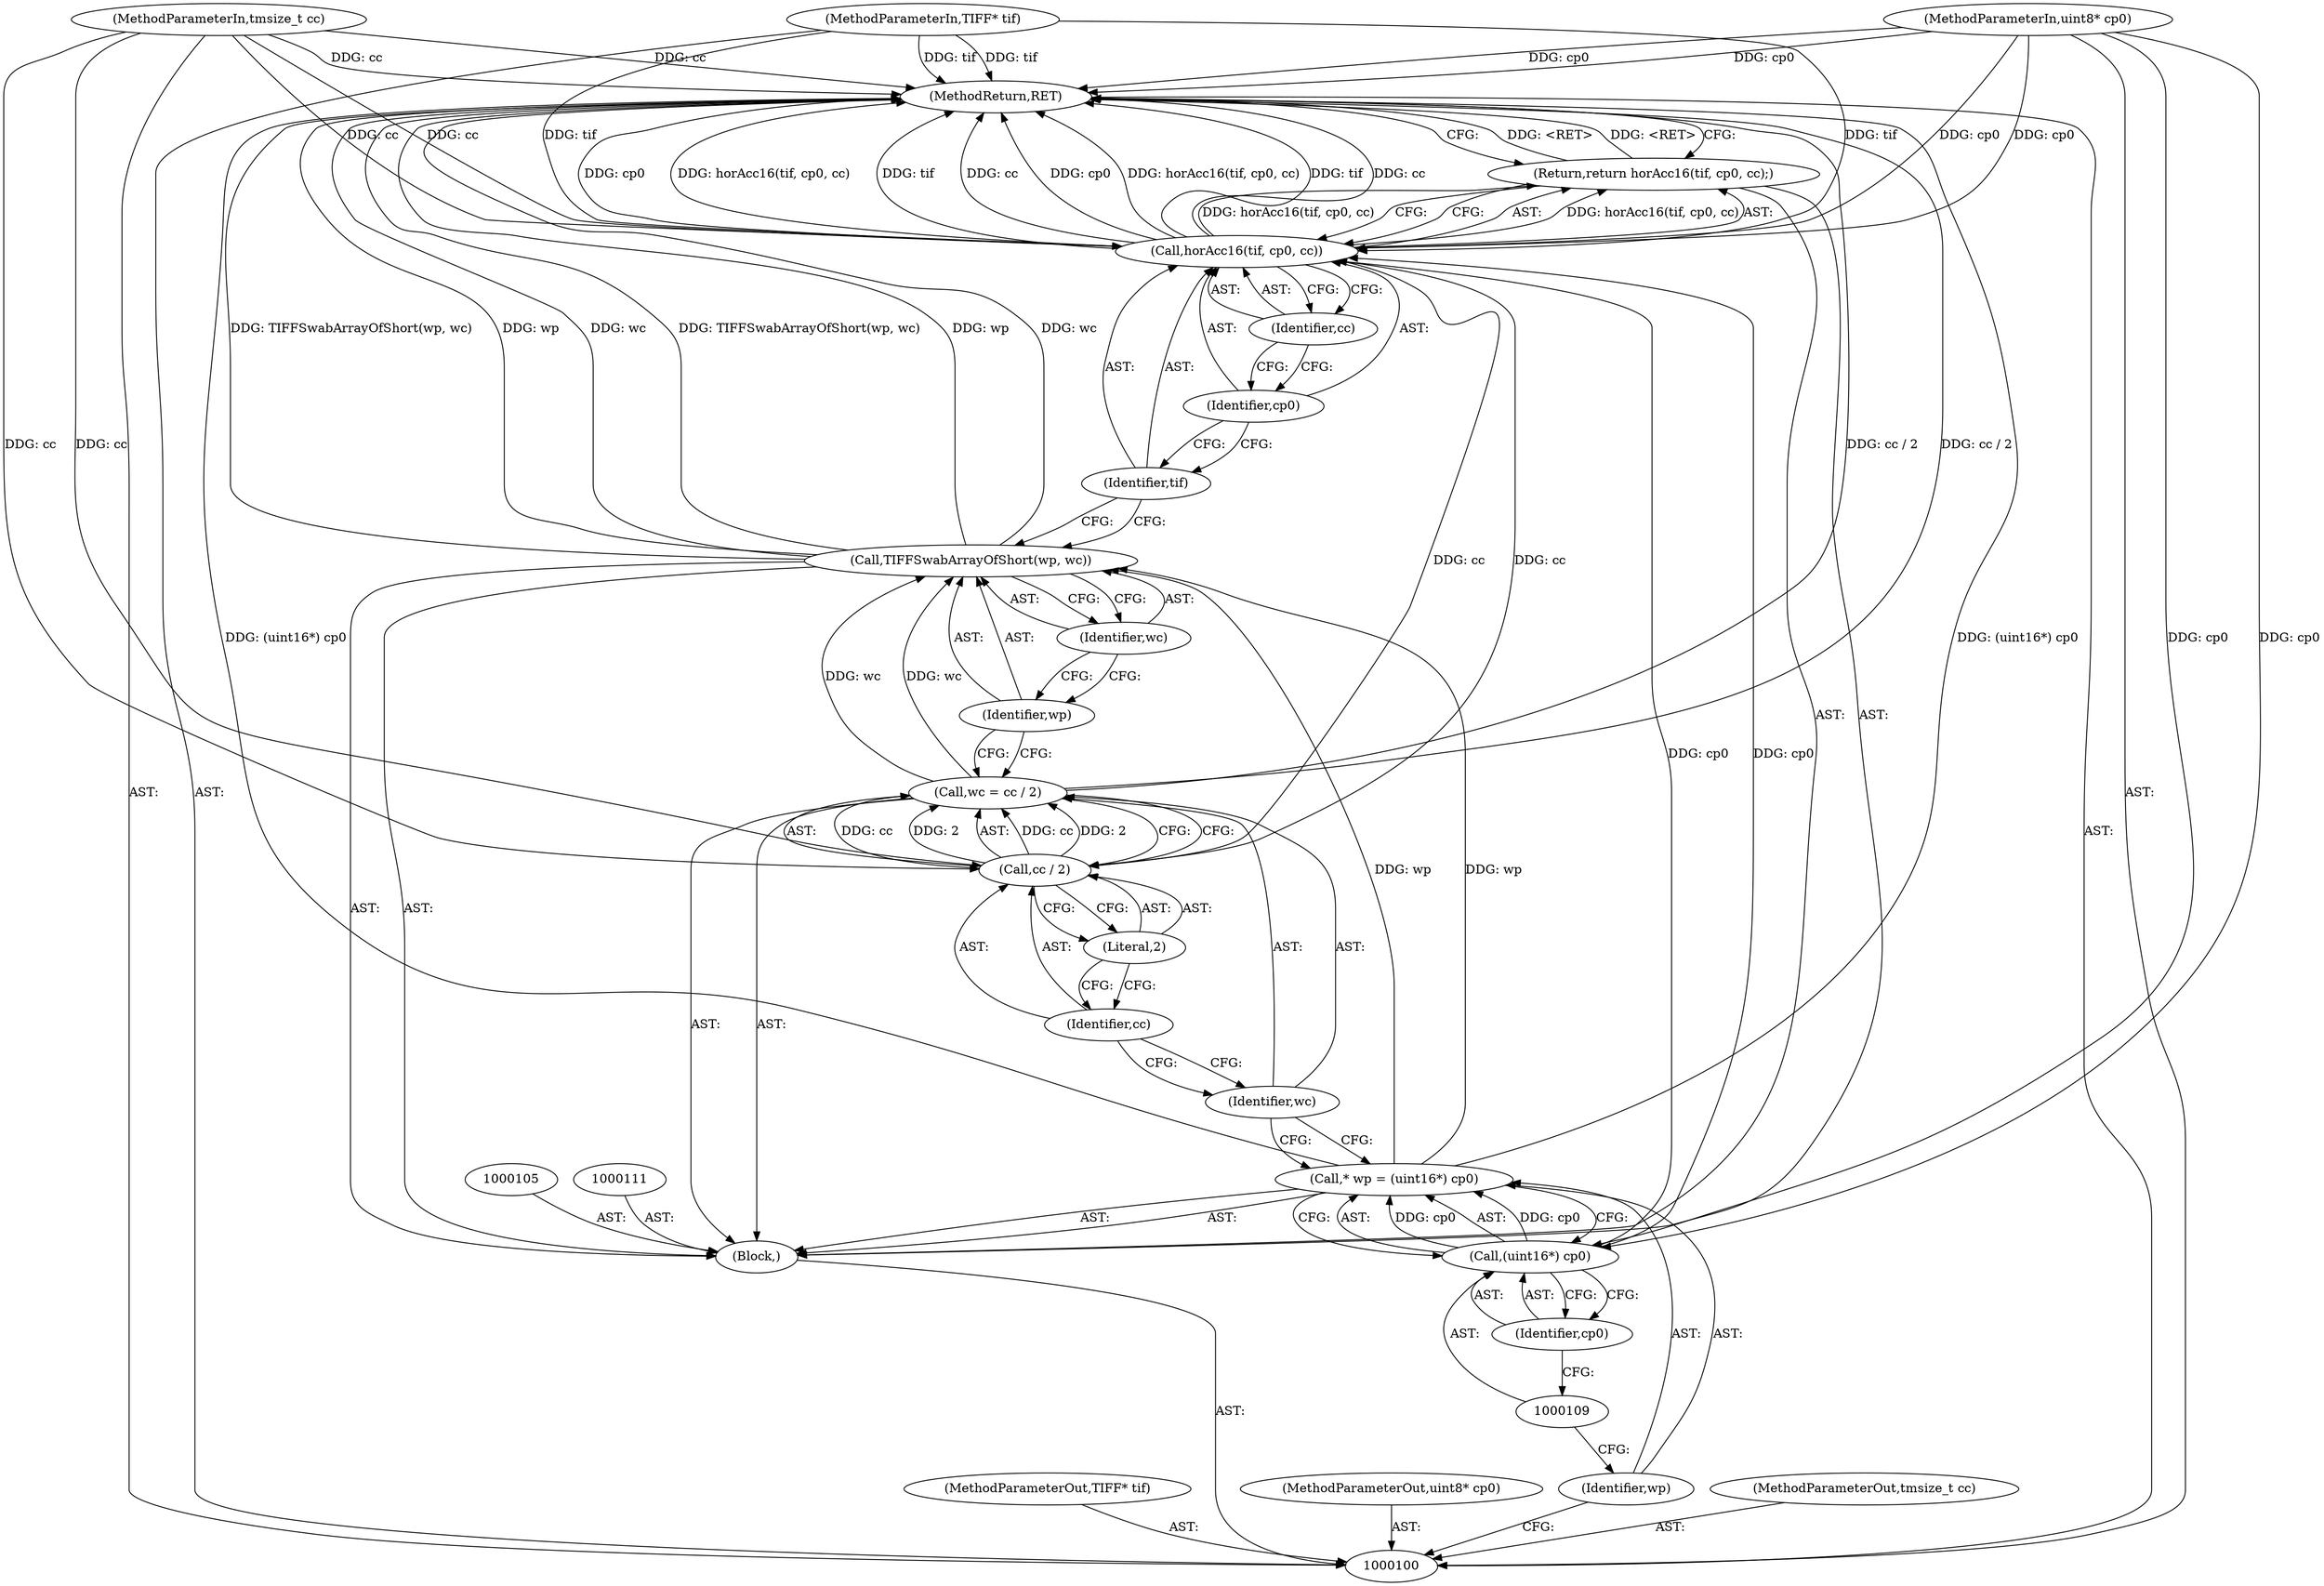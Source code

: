 digraph "0_libtiff_3ca657a8793dd011bf869695d72ad31c779c3cc1_11" {
"1000125" [label="(MethodReturn,RET)"];
"1000101" [label="(MethodParameterIn,TIFF* tif)"];
"1000159" [label="(MethodParameterOut,TIFF* tif)"];
"1000102" [label="(MethodParameterIn,uint8* cp0)"];
"1000160" [label="(MethodParameterOut,uint8* cp0)"];
"1000103" [label="(MethodParameterIn,tmsize_t cc)"];
"1000161" [label="(MethodParameterOut,tmsize_t cc)"];
"1000104" [label="(Block,)"];
"1000107" [label="(Identifier,wp)"];
"1000108" [label="(Call,(uint16*) cp0)"];
"1000110" [label="(Identifier,cp0)"];
"1000106" [label="(Call,* wp = (uint16*) cp0)"];
"1000112" [label="(Call,wc = cc / 2)"];
"1000113" [label="(Identifier,wc)"];
"1000114" [label="(Call,cc / 2)"];
"1000115" [label="(Identifier,cc)"];
"1000116" [label="(Literal,2)"];
"1000118" [label="(Identifier,wp)"];
"1000119" [label="(Identifier,wc)"];
"1000117" [label="(Call,TIFFSwabArrayOfShort(wp, wc))"];
"1000121" [label="(Call,horAcc16(tif, cp0, cc))"];
"1000122" [label="(Identifier,tif)"];
"1000123" [label="(Identifier,cp0)"];
"1000124" [label="(Identifier,cc)"];
"1000120" [label="(Return,return horAcc16(tif, cp0, cc);)"];
"1000125" -> "1000100"  [label="AST: "];
"1000125" -> "1000120"  [label="CFG: "];
"1000120" -> "1000125"  [label="DDG: <RET>"];
"1000117" -> "1000125"  [label="DDG: TIFFSwabArrayOfShort(wp, wc)"];
"1000117" -> "1000125"  [label="DDG: wp"];
"1000117" -> "1000125"  [label="DDG: wc"];
"1000106" -> "1000125"  [label="DDG: (uint16*) cp0"];
"1000112" -> "1000125"  [label="DDG: cc / 2"];
"1000121" -> "1000125"  [label="DDG: cp0"];
"1000121" -> "1000125"  [label="DDG: horAcc16(tif, cp0, cc)"];
"1000121" -> "1000125"  [label="DDG: tif"];
"1000121" -> "1000125"  [label="DDG: cc"];
"1000103" -> "1000125"  [label="DDG: cc"];
"1000101" -> "1000125"  [label="DDG: tif"];
"1000102" -> "1000125"  [label="DDG: cp0"];
"1000101" -> "1000100"  [label="AST: "];
"1000101" -> "1000125"  [label="DDG: tif"];
"1000101" -> "1000121"  [label="DDG: tif"];
"1000159" -> "1000100"  [label="AST: "];
"1000102" -> "1000100"  [label="AST: "];
"1000102" -> "1000125"  [label="DDG: cp0"];
"1000102" -> "1000108"  [label="DDG: cp0"];
"1000102" -> "1000121"  [label="DDG: cp0"];
"1000160" -> "1000100"  [label="AST: "];
"1000103" -> "1000100"  [label="AST: "];
"1000103" -> "1000125"  [label="DDG: cc"];
"1000103" -> "1000114"  [label="DDG: cc"];
"1000103" -> "1000121"  [label="DDG: cc"];
"1000161" -> "1000100"  [label="AST: "];
"1000104" -> "1000100"  [label="AST: "];
"1000105" -> "1000104"  [label="AST: "];
"1000106" -> "1000104"  [label="AST: "];
"1000111" -> "1000104"  [label="AST: "];
"1000112" -> "1000104"  [label="AST: "];
"1000117" -> "1000104"  [label="AST: "];
"1000120" -> "1000104"  [label="AST: "];
"1000107" -> "1000106"  [label="AST: "];
"1000107" -> "1000100"  [label="CFG: "];
"1000109" -> "1000107"  [label="CFG: "];
"1000108" -> "1000106"  [label="AST: "];
"1000108" -> "1000110"  [label="CFG: "];
"1000109" -> "1000108"  [label="AST: "];
"1000110" -> "1000108"  [label="AST: "];
"1000106" -> "1000108"  [label="CFG: "];
"1000108" -> "1000106"  [label="DDG: cp0"];
"1000102" -> "1000108"  [label="DDG: cp0"];
"1000108" -> "1000121"  [label="DDG: cp0"];
"1000110" -> "1000108"  [label="AST: "];
"1000110" -> "1000109"  [label="CFG: "];
"1000108" -> "1000110"  [label="CFG: "];
"1000106" -> "1000104"  [label="AST: "];
"1000106" -> "1000108"  [label="CFG: "];
"1000107" -> "1000106"  [label="AST: "];
"1000108" -> "1000106"  [label="AST: "];
"1000113" -> "1000106"  [label="CFG: "];
"1000106" -> "1000125"  [label="DDG: (uint16*) cp0"];
"1000108" -> "1000106"  [label="DDG: cp0"];
"1000106" -> "1000117"  [label="DDG: wp"];
"1000112" -> "1000104"  [label="AST: "];
"1000112" -> "1000114"  [label="CFG: "];
"1000113" -> "1000112"  [label="AST: "];
"1000114" -> "1000112"  [label="AST: "];
"1000118" -> "1000112"  [label="CFG: "];
"1000112" -> "1000125"  [label="DDG: cc / 2"];
"1000114" -> "1000112"  [label="DDG: cc"];
"1000114" -> "1000112"  [label="DDG: 2"];
"1000112" -> "1000117"  [label="DDG: wc"];
"1000113" -> "1000112"  [label="AST: "];
"1000113" -> "1000106"  [label="CFG: "];
"1000115" -> "1000113"  [label="CFG: "];
"1000114" -> "1000112"  [label="AST: "];
"1000114" -> "1000116"  [label="CFG: "];
"1000115" -> "1000114"  [label="AST: "];
"1000116" -> "1000114"  [label="AST: "];
"1000112" -> "1000114"  [label="CFG: "];
"1000114" -> "1000112"  [label="DDG: cc"];
"1000114" -> "1000112"  [label="DDG: 2"];
"1000103" -> "1000114"  [label="DDG: cc"];
"1000114" -> "1000121"  [label="DDG: cc"];
"1000115" -> "1000114"  [label="AST: "];
"1000115" -> "1000113"  [label="CFG: "];
"1000116" -> "1000115"  [label="CFG: "];
"1000116" -> "1000114"  [label="AST: "];
"1000116" -> "1000115"  [label="CFG: "];
"1000114" -> "1000116"  [label="CFG: "];
"1000118" -> "1000117"  [label="AST: "];
"1000118" -> "1000112"  [label="CFG: "];
"1000119" -> "1000118"  [label="CFG: "];
"1000119" -> "1000117"  [label="AST: "];
"1000119" -> "1000118"  [label="CFG: "];
"1000117" -> "1000119"  [label="CFG: "];
"1000117" -> "1000104"  [label="AST: "];
"1000117" -> "1000119"  [label="CFG: "];
"1000118" -> "1000117"  [label="AST: "];
"1000119" -> "1000117"  [label="AST: "];
"1000122" -> "1000117"  [label="CFG: "];
"1000117" -> "1000125"  [label="DDG: TIFFSwabArrayOfShort(wp, wc)"];
"1000117" -> "1000125"  [label="DDG: wp"];
"1000117" -> "1000125"  [label="DDG: wc"];
"1000106" -> "1000117"  [label="DDG: wp"];
"1000112" -> "1000117"  [label="DDG: wc"];
"1000121" -> "1000120"  [label="AST: "];
"1000121" -> "1000124"  [label="CFG: "];
"1000122" -> "1000121"  [label="AST: "];
"1000123" -> "1000121"  [label="AST: "];
"1000124" -> "1000121"  [label="AST: "];
"1000120" -> "1000121"  [label="CFG: "];
"1000121" -> "1000125"  [label="DDG: cp0"];
"1000121" -> "1000125"  [label="DDG: horAcc16(tif, cp0, cc)"];
"1000121" -> "1000125"  [label="DDG: tif"];
"1000121" -> "1000125"  [label="DDG: cc"];
"1000121" -> "1000120"  [label="DDG: horAcc16(tif, cp0, cc)"];
"1000101" -> "1000121"  [label="DDG: tif"];
"1000108" -> "1000121"  [label="DDG: cp0"];
"1000102" -> "1000121"  [label="DDG: cp0"];
"1000114" -> "1000121"  [label="DDG: cc"];
"1000103" -> "1000121"  [label="DDG: cc"];
"1000122" -> "1000121"  [label="AST: "];
"1000122" -> "1000117"  [label="CFG: "];
"1000123" -> "1000122"  [label="CFG: "];
"1000123" -> "1000121"  [label="AST: "];
"1000123" -> "1000122"  [label="CFG: "];
"1000124" -> "1000123"  [label="CFG: "];
"1000124" -> "1000121"  [label="AST: "];
"1000124" -> "1000123"  [label="CFG: "];
"1000121" -> "1000124"  [label="CFG: "];
"1000120" -> "1000104"  [label="AST: "];
"1000120" -> "1000121"  [label="CFG: "];
"1000121" -> "1000120"  [label="AST: "];
"1000125" -> "1000120"  [label="CFG: "];
"1000120" -> "1000125"  [label="DDG: <RET>"];
"1000121" -> "1000120"  [label="DDG: horAcc16(tif, cp0, cc)"];
}
